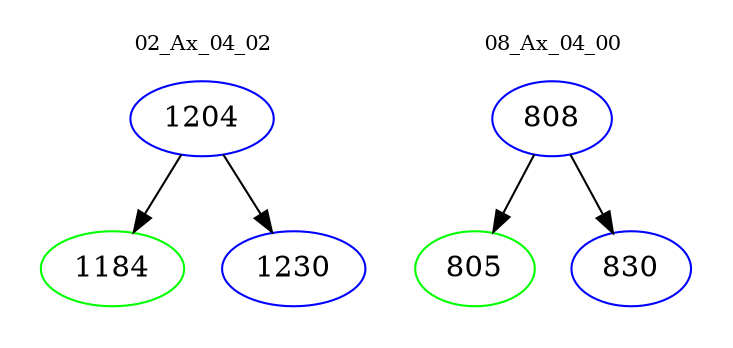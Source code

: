 digraph{
subgraph cluster_0 {
color = white
label = "02_Ax_04_02";
fontsize=10;
T0_1204 [label="1204", color="blue"]
T0_1204 -> T0_1184 [color="black"]
T0_1184 [label="1184", color="green"]
T0_1204 -> T0_1230 [color="black"]
T0_1230 [label="1230", color="blue"]
}
subgraph cluster_1 {
color = white
label = "08_Ax_04_00";
fontsize=10;
T1_808 [label="808", color="blue"]
T1_808 -> T1_805 [color="black"]
T1_805 [label="805", color="green"]
T1_808 -> T1_830 [color="black"]
T1_830 [label="830", color="blue"]
}
}
